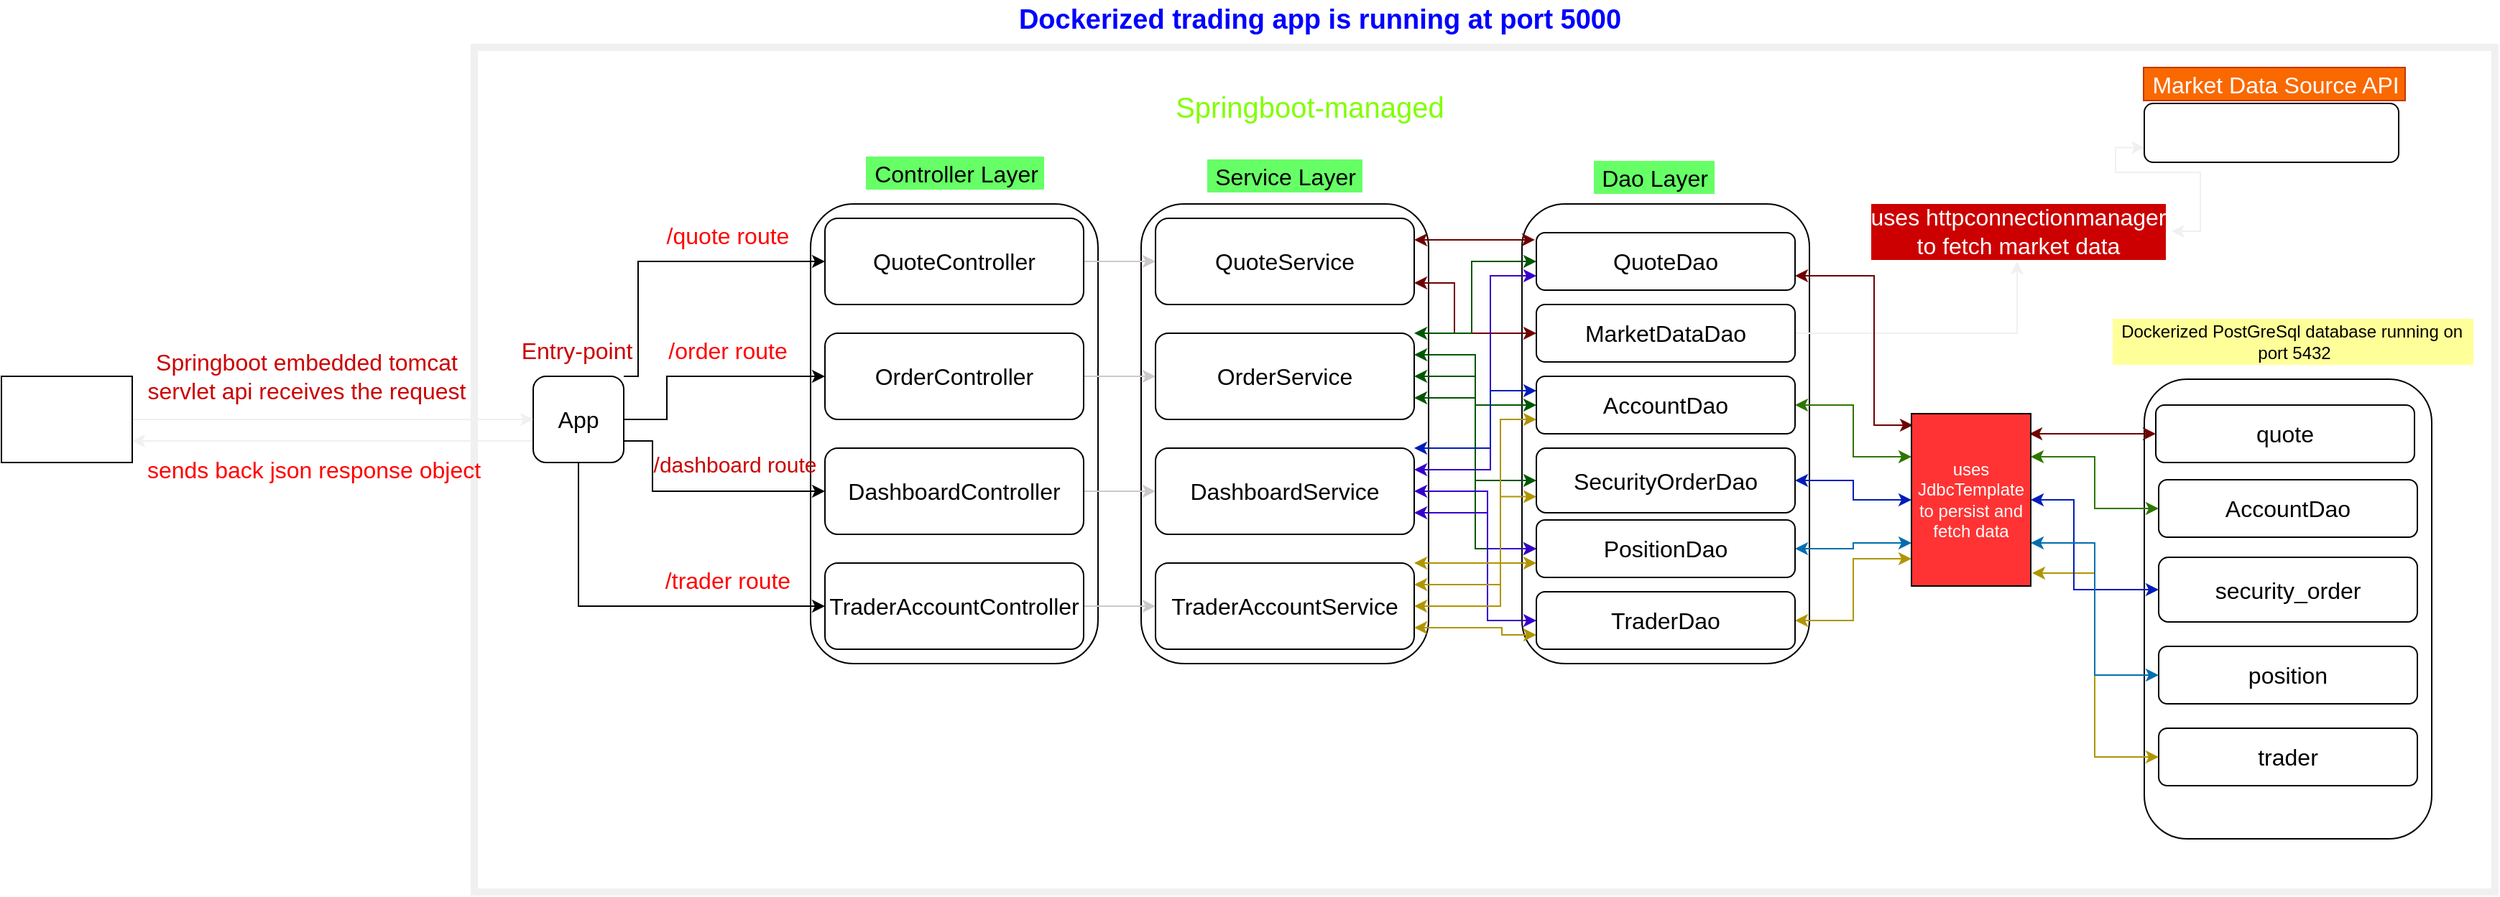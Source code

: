 <mxfile version="13.5.1" type="device"><diagram id="8OO9yimR4winiPTVleyu" name="Page-1"><mxGraphModel dx="946" dy="565" grid="0" gridSize="10" guides="1" tooltips="1" connect="1" arrows="1" fold="1" page="1" pageScale="1" pageWidth="4681" pageHeight="3300" math="0" shadow="0"><root><mxCell id="0"/><mxCell id="1" parent="0"/><mxCell id="0k9ChvlPucscKcNRcJCF-138" value="" style="rounded=0;whiteSpace=wrap;html=1;fillColor=none;fontColor=#FF0000;strokeColor=#F0F0F0;strokeWidth=5;" vertex="1" parent="1"><mxGeometry x="369" y="34" width="1406" height="588" as="geometry"/></mxCell><mxCell id="0k9ChvlPucscKcNRcJCF-140" value="" style="rounded=0;whiteSpace=wrap;html=1;fontSize=14;fontColor=#ffffff;align=center;fillColor=none;strokeColor=#FFFFFF;strokeWidth=5;" vertex="1" parent="1"><mxGeometry x="396" y="96" width="1106" height="391" as="geometry"/></mxCell><mxCell id="0k9ChvlPucscKcNRcJCF-53" value="&lt;span style=&quot;color: rgba(0 , 0 , 0 , 0) ; font-family: monospace ; font-size: 0px ; background-color: rgb(248 , 249 , 250)&quot;&gt;%3CmxGraphModel%3E%3Croot%3E%3CmxCell%20id%3D%220%22%2F%3E%3CmxCell%20id%3D%221%22%20parent%3D%220%22%2F%3E%3CmxCell%20id%3D%222%22%20value%3D%22%22%20style%3D%22rounded%3D1%3BwhiteSpace%3Dwrap%3Bhtml%3D1%3B%22%20vertex%3D%221%22%20parent%3D%221%22%3E%3CmxGeometry%20x%3D%22280%22%20y%3D%22130%22%20width%3D%22200%22%20height%3D%22320%22%20as%3D%22geometry%22%2F%3E%3C%2FmxCell%3E%3CmxCell%20id%3D%223%22%20value%3D%22QuoteController%22%20style%3D%22rounded%3D1%3BwhiteSpace%3Dwrap%3Bhtml%3D1%3B%22%20vertex%3D%221%22%20parent%3D%221%22%3E%3CmxGeometry%20x%3D%22290%22%20y%3D%22140%22%20width%3D%22180%22%20height%3D%2260%22%20as%3D%22geometry%22%2F%3E%3C%2FmxCell%3E%3CmxCell%20id%3D%224%22%20value%3D%22OrderController%22%20style%3D%22rounded%3D1%3BwhiteSpace%3Dwrap%3Bhtml%3D1%3B%22%20vertex%3D%221%22%20parent%3D%221%22%3E%3CmxGeometry%20x%3D%22290%22%20y%3D%22220%22%20width%3D%22180%22%20height%3D%2260%22%20as%3D%22geometry%22%2F%3E%3C%2FmxCell%3E%3CmxCell%20id%3D%225%22%20value%3D%22DashboardController%22%20style%3D%22rounded%3D1%3BwhiteSpace%3Dwrap%3Bhtml%3D1%3B%22%20vertex%3D%221%22%20parent%3D%221%22%3E%3CmxGeometry%20x%3D%22290%22%20y%3D%22300%22%20width%3D%22180%22%20height%3D%2260%22%20as%3D%22geometry%22%2F%3E%3C%2FmxCell%3E%3CmxCell%20id%3D%226%22%20value%3D%22TraderAccountController%22%20style%3D%22rounded%3D1%3BwhiteSpace%3Dwrap%3Bhtml%3D1%3B%22%20vertex%3D%221%22%20parent%3D%221%22%3E%3CmxGeometry%20x%3D%22290%22%20y%3D%22380%22%20width%3D%22180%22%20height%3D%2260%22%20as%3D%22geometry%22%2F%3E%3C%2FmxCell%3E%3CmxCell%20id%3D%227%22%20value%3D%22Controller%20Layer%22%20style%3D%22text%3Bhtml%3D1%3Balign%3Dcenter%3BverticalAlign%3Dmiddle%3Bresizable%3D0%3Bpoints%3D%5B%5D%3Bautosize%3D1%3B%22%20vertex%3D%221%22%20parent%3D%221%22%3E%3CmxGeometry%20x%3D%22320%22%20y%3D%22100%22%20width%3D%22100%22%20height%3D%2220%22%20as%3D%22geometry%22%2F%3E%3C%2FmxCell%3E%3C%2Froot%3E%3C%2FmxGraphModel%3E&lt;/span&gt;" style="rounded=1;whiteSpace=wrap;html=1;" vertex="1" parent="1"><mxGeometry x="1531" y="265" width="200" height="320" as="geometry"/></mxCell><mxCell id="0k9ChvlPucscKcNRcJCF-10" value="&lt;span style=&quot;color: rgba(0 , 0 , 0 , 0) ; font-family: monospace ; font-size: 0px ; background-color: rgb(248 , 249 , 250)&quot;&gt;%3CmxGraphModel%3E%3Croot%3E%3CmxCell%20id%3D%220%22%2F%3E%3CmxCell%20id%3D%221%22%20parent%3D%220%22%2F%3E%3CmxCell%20id%3D%222%22%20value%3D%22%22%20style%3D%22rounded%3D1%3BwhiteSpace%3Dwrap%3Bhtml%3D1%3B%22%20vertex%3D%221%22%20parent%3D%221%22%3E%3CmxGeometry%20x%3D%22280%22%20y%3D%22130%22%20width%3D%22200%22%20height%3D%22320%22%20as%3D%22geometry%22%2F%3E%3C%2FmxCell%3E%3CmxCell%20id%3D%223%22%20value%3D%22QuoteController%22%20style%3D%22rounded%3D1%3BwhiteSpace%3Dwrap%3Bhtml%3D1%3B%22%20vertex%3D%221%22%20parent%3D%221%22%3E%3CmxGeometry%20x%3D%22290%22%20y%3D%22140%22%20width%3D%22180%22%20height%3D%2260%22%20as%3D%22geometry%22%2F%3E%3C%2FmxCell%3E%3CmxCell%20id%3D%224%22%20value%3D%22OrderController%22%20style%3D%22rounded%3D1%3BwhiteSpace%3Dwrap%3Bhtml%3D1%3B%22%20vertex%3D%221%22%20parent%3D%221%22%3E%3CmxGeometry%20x%3D%22290%22%20y%3D%22220%22%20width%3D%22180%22%20height%3D%2260%22%20as%3D%22geometry%22%2F%3E%3C%2FmxCell%3E%3CmxCell%20id%3D%225%22%20value%3D%22DashboardController%22%20style%3D%22rounded%3D1%3BwhiteSpace%3Dwrap%3Bhtml%3D1%3B%22%20vertex%3D%221%22%20parent%3D%221%22%3E%3CmxGeometry%20x%3D%22290%22%20y%3D%22300%22%20width%3D%22180%22%20height%3D%2260%22%20as%3D%22geometry%22%2F%3E%3C%2FmxCell%3E%3CmxCell%20id%3D%226%22%20value%3D%22TraderAccountController%22%20style%3D%22rounded%3D1%3BwhiteSpace%3Dwrap%3Bhtml%3D1%3B%22%20vertex%3D%221%22%20parent%3D%221%22%3E%3CmxGeometry%20x%3D%22290%22%20y%3D%22380%22%20width%3D%22180%22%20height%3D%2260%22%20as%3D%22geometry%22%2F%3E%3C%2FmxCell%3E%3CmxCell%20id%3D%227%22%20value%3D%22Controller%20Layer%22%20style%3D%22text%3Bhtml%3D1%3Balign%3Dcenter%3BverticalAlign%3Dmiddle%3Bresizable%3D0%3Bpoints%3D%5B%5D%3Bautosize%3D1%3B%22%20vertex%3D%221%22%20parent%3D%221%22%3E%3CmxGeometry%20x%3D%22320%22%20y%3D%22100%22%20width%3D%22100%22%20height%3D%2220%22%20as%3D%22geometry%22%2F%3E%3C%2FmxCell%3E%3C%2Froot%3E%3C%2FmxGraphModel%3E&lt;/span&gt;" style="rounded=1;whiteSpace=wrap;html=1;" vertex="1" parent="1"><mxGeometry x="1098" y="143" width="200" height="320" as="geometry"/></mxCell><mxCell id="hGFUhBA0BCOYYZnIhF6e-25" value="" style="rounded=1;whiteSpace=wrap;html=1;" parent="1" vertex="1"><mxGeometry x="833" y="143" width="200" height="320" as="geometry"/></mxCell><mxCell id="hGFUhBA0BCOYYZnIhF6e-9" value="" style="rounded=1;whiteSpace=wrap;html=1;" parent="1" vertex="1"><mxGeometry x="603" y="143" width="200" height="320" as="geometry"/></mxCell><mxCell id="0k9ChvlPucscKcNRcJCF-6" style="edgeStyle=orthogonalEdgeStyle;rounded=0;orthogonalLoop=1;jettySize=auto;html=1;exitX=1;exitY=0.5;exitDx=0;exitDy=0;fillColor=#6a00ff;strokeColor=#CCC8CB;" edge="1" parent="1" source="hGFUhBA0BCOYYZnIhF6e-2" target="hGFUhBA0BCOYYZnIhF6e-26"><mxGeometry relative="1" as="geometry"/></mxCell><mxCell id="hGFUhBA0BCOYYZnIhF6e-2" value="&lt;font style=&quot;font-size: 16px&quot;&gt;QuoteController&lt;/font&gt;" style="rounded=1;whiteSpace=wrap;html=1;" parent="1" vertex="1"><mxGeometry x="613" y="153" width="180" height="60" as="geometry"/></mxCell><mxCell id="0k9ChvlPucscKcNRcJCF-7" style="edgeStyle=orthogonalEdgeStyle;rounded=0;orthogonalLoop=1;jettySize=auto;html=1;exitX=1;exitY=0.5;exitDx=0;exitDy=0;entryX=0;entryY=0.5;entryDx=0;entryDy=0;strokeColor=#CCC8CB;" edge="1" parent="1" source="hGFUhBA0BCOYYZnIhF6e-4" target="hGFUhBA0BCOYYZnIhF6e-27"><mxGeometry relative="1" as="geometry"/></mxCell><mxCell id="hGFUhBA0BCOYYZnIhF6e-4" value="&lt;font style=&quot;font-size: 16px&quot;&gt;OrderController&lt;/font&gt;" style="rounded=1;whiteSpace=wrap;html=1;" parent="1" vertex="1"><mxGeometry x="613" y="233" width="180" height="60" as="geometry"/></mxCell><mxCell id="0k9ChvlPucscKcNRcJCF-8" style="edgeStyle=orthogonalEdgeStyle;rounded=0;orthogonalLoop=1;jettySize=auto;html=1;exitX=1;exitY=0.5;exitDx=0;exitDy=0;entryX=0;entryY=0.5;entryDx=0;entryDy=0;strokeColor=#CCC8CB;" edge="1" parent="1" source="hGFUhBA0BCOYYZnIhF6e-5" target="hGFUhBA0BCOYYZnIhF6e-28"><mxGeometry relative="1" as="geometry"/></mxCell><mxCell id="hGFUhBA0BCOYYZnIhF6e-5" value="&lt;font style=&quot;font-size: 16px&quot;&gt;DashboardController&lt;/font&gt;" style="rounded=1;whiteSpace=wrap;html=1;" parent="1" vertex="1"><mxGeometry x="613" y="313" width="180" height="60" as="geometry"/></mxCell><mxCell id="0k9ChvlPucscKcNRcJCF-9" style="edgeStyle=orthogonalEdgeStyle;rounded=0;orthogonalLoop=1;jettySize=auto;html=1;exitX=1;exitY=0.5;exitDx=0;exitDy=0;strokeColor=#CCC8CB;" edge="1" parent="1" source="hGFUhBA0BCOYYZnIhF6e-6" target="hGFUhBA0BCOYYZnIhF6e-29"><mxGeometry relative="1" as="geometry"/></mxCell><mxCell id="hGFUhBA0BCOYYZnIhF6e-6" value="&lt;font style=&quot;font-size: 16px&quot;&gt;TraderAccountController&lt;/font&gt;" style="rounded=1;whiteSpace=wrap;html=1;" parent="1" vertex="1"><mxGeometry x="613" y="393" width="180" height="60" as="geometry"/></mxCell><mxCell id="hGFUhBA0BCOYYZnIhF6e-14" style="edgeStyle=orthogonalEdgeStyle;rounded=0;orthogonalLoop=1;jettySize=auto;html=1;exitX=1;exitY=0;exitDx=0;exitDy=0;entryX=0;entryY=0.5;entryDx=0;entryDy=0;" parent="1" source="hGFUhBA0BCOYYZnIhF6e-11" target="hGFUhBA0BCOYYZnIhF6e-2" edge="1"><mxGeometry relative="1" as="geometry"><Array as="points"><mxPoint x="483" y="263"/><mxPoint x="483" y="183"/></Array></mxGeometry></mxCell><mxCell id="hGFUhBA0BCOYYZnIhF6e-16" style="edgeStyle=orthogonalEdgeStyle;rounded=0;orthogonalLoop=1;jettySize=auto;html=1;exitX=1;exitY=0.5;exitDx=0;exitDy=0;" parent="1" source="hGFUhBA0BCOYYZnIhF6e-11" target="hGFUhBA0BCOYYZnIhF6e-4" edge="1"><mxGeometry relative="1" as="geometry"><Array as="points"><mxPoint x="503" y="293"/><mxPoint x="503" y="263"/></Array></mxGeometry></mxCell><mxCell id="hGFUhBA0BCOYYZnIhF6e-19" style="edgeStyle=orthogonalEdgeStyle;rounded=0;orthogonalLoop=1;jettySize=auto;html=1;exitX=1;exitY=0.75;exitDx=0;exitDy=0;" parent="1" source="hGFUhBA0BCOYYZnIhF6e-11" target="hGFUhBA0BCOYYZnIhF6e-5" edge="1"><mxGeometry relative="1" as="geometry"><Array as="points"><mxPoint x="493" y="308"/><mxPoint x="493" y="343"/></Array></mxGeometry></mxCell><mxCell id="hGFUhBA0BCOYYZnIhF6e-22" style="edgeStyle=orthogonalEdgeStyle;rounded=0;orthogonalLoop=1;jettySize=auto;html=1;exitX=0.5;exitY=1;exitDx=0;exitDy=0;entryX=0;entryY=0.5;entryDx=0;entryDy=0;" parent="1" source="hGFUhBA0BCOYYZnIhF6e-11" target="hGFUhBA0BCOYYZnIhF6e-6" edge="1"><mxGeometry relative="1" as="geometry"/></mxCell><mxCell id="0k9ChvlPucscKcNRcJCF-136" style="edgeStyle=orthogonalEdgeStyle;rounded=0;orthogonalLoop=1;jettySize=auto;html=1;exitX=0;exitY=0.75;exitDx=0;exitDy=0;entryX=1;entryY=0.75;entryDx=0;entryDy=0;startArrow=none;startFill=0;endArrow=classic;endFill=1;strokeColor=#f0f0f0;fontColor=#FFFFFF;" edge="1" parent="1" source="hGFUhBA0BCOYYZnIhF6e-11" target="0k9ChvlPucscKcNRcJCF-131"><mxGeometry relative="1" as="geometry"/></mxCell><mxCell id="hGFUhBA0BCOYYZnIhF6e-11" value="App" style="rounded=1;whiteSpace=wrap;html=1;fontSize=16;" parent="1" vertex="1"><mxGeometry x="410" y="263" width="63" height="60" as="geometry"/></mxCell><mxCell id="hGFUhBA0BCOYYZnIhF6e-12" value="Entry-point" style="text;html=1;align=center;verticalAlign=middle;resizable=0;points=[];autosize=1;fontColor=#CC0000;fontSize=16;" parent="1" vertex="1"><mxGeometry x="396" y="233" width="87" height="23" as="geometry"/></mxCell><mxCell id="hGFUhBA0BCOYYZnIhF6e-15" value="/quote route" style="text;html=1;align=center;verticalAlign=middle;resizable=0;points=[];autosize=1;fontColor=#FF0000;fontSize=16;" parent="1" vertex="1"><mxGeometry x="497" y="153" width="95" height="23" as="geometry"/></mxCell><mxCell id="hGFUhBA0BCOYYZnIhF6e-18" value="/order route" style="text;html=1;align=center;verticalAlign=middle;resizable=0;points=[];autosize=1;fontColor=#FF0000;labelBorderColor=none;fontSize=16;" parent="1" vertex="1"><mxGeometry x="498" y="233" width="93" height="23" as="geometry"/></mxCell><mxCell id="hGFUhBA0BCOYYZnIhF6e-20" value="/dashboard route" style="text;html=1;align=center;verticalAlign=middle;resizable=0;points=[];autosize=1;labelBorderColor=none;rounded=0;glass=0;fontColor=#CC0000;fontSize=15;" parent="1" vertex="1"><mxGeometry x="488" y="313" width="123" height="22" as="geometry"/></mxCell><mxCell id="hGFUhBA0BCOYYZnIhF6e-23" value="/trader route" style="text;html=1;align=center;verticalAlign=middle;resizable=0;points=[];autosize=1;fontColor=#FF0000;fontSize=16;" parent="1" vertex="1"><mxGeometry x="496" y="393" width="97" height="23" as="geometry"/></mxCell><mxCell id="0k9ChvlPucscKcNRcJCF-23" style="edgeStyle=orthogonalEdgeStyle;rounded=0;orthogonalLoop=1;jettySize=auto;html=1;exitX=1;exitY=0.75;exitDx=0;exitDy=0;entryX=0;entryY=0.5;entryDx=0;entryDy=0;strokeColor=#6F0000;fillColor=#a20025;startArrow=classic;startFill=1;" edge="1" parent="1" source="hGFUhBA0BCOYYZnIhF6e-26" target="0k9ChvlPucscKcNRcJCF-16"><mxGeometry relative="1" as="geometry"><Array as="points"><mxPoint x="1051" y="198"/><mxPoint x="1051" y="233"/></Array></mxGeometry></mxCell><mxCell id="hGFUhBA0BCOYYZnIhF6e-26" value="&lt;font style=&quot;font-size: 16px&quot;&gt;QuoteService&lt;/font&gt;" style="rounded=1;whiteSpace=wrap;html=1;" parent="1" vertex="1"><mxGeometry x="843" y="153" width="180" height="60" as="geometry"/></mxCell><mxCell id="0k9ChvlPucscKcNRcJCF-24" style="edgeStyle=orthogonalEdgeStyle;rounded=0;orthogonalLoop=1;jettySize=auto;html=1;strokeColor=#005700;fillColor=#008a00;startArrow=classic;startFill=1;" edge="1" parent="1" source="hGFUhBA0BCOYYZnIhF6e-27" target="0k9ChvlPucscKcNRcJCF-11"><mxGeometry relative="1" as="geometry"/></mxCell><mxCell id="0k9ChvlPucscKcNRcJCF-25" style="edgeStyle=orthogonalEdgeStyle;rounded=0;orthogonalLoop=1;jettySize=auto;html=1;exitX=1;exitY=0.75;exitDx=0;exitDy=0;entryX=0;entryY=0.5;entryDx=0;entryDy=0;strokeColor=#005700;fillColor=#008a00;startArrow=classic;startFill=1;" edge="1" parent="1" source="hGFUhBA0BCOYYZnIhF6e-27" target="0k9ChvlPucscKcNRcJCF-19"><mxGeometry relative="1" as="geometry"/></mxCell><mxCell id="0k9ChvlPucscKcNRcJCF-27" style="edgeStyle=orthogonalEdgeStyle;rounded=0;orthogonalLoop=1;jettySize=auto;html=1;exitX=1;exitY=0.25;exitDx=0;exitDy=0;entryX=0;entryY=0.5;entryDx=0;entryDy=0;strokeColor=#005700;fillColor=#008a00;startArrow=classic;startFill=1;" edge="1" parent="1" source="hGFUhBA0BCOYYZnIhF6e-27" target="0k9ChvlPucscKcNRcJCF-17"><mxGeometry relative="1" as="geometry"/></mxCell><mxCell id="0k9ChvlPucscKcNRcJCF-34" style="edgeStyle=orthogonalEdgeStyle;rounded=0;orthogonalLoop=1;jettySize=auto;html=1;exitX=1;exitY=0;exitDx=0;exitDy=0;entryX=0;entryY=0.5;entryDx=0;entryDy=0;strokeColor=#005700;fillColor=#008a00;startArrow=classic;startFill=1;" edge="1" parent="1" source="hGFUhBA0BCOYYZnIhF6e-27" target="0k9ChvlPucscKcNRcJCF-18"><mxGeometry relative="1" as="geometry"><Array as="points"><mxPoint x="1063" y="233"/><mxPoint x="1063" y="183"/></Array></mxGeometry></mxCell><mxCell id="hGFUhBA0BCOYYZnIhF6e-27" value="&lt;font style=&quot;font-size: 16px&quot;&gt;OrderService&lt;/font&gt;" style="rounded=1;whiteSpace=wrap;html=1;" parent="1" vertex="1"><mxGeometry x="843" y="233" width="180" height="60" as="geometry"/></mxCell><mxCell id="0k9ChvlPucscKcNRcJCF-29" style="edgeStyle=orthogonalEdgeStyle;rounded=0;orthogonalLoop=1;jettySize=auto;html=1;exitX=1;exitY=0.5;exitDx=0;exitDy=0;entryX=0;entryY=0.5;entryDx=0;entryDy=0;strokeColor=#3700CC;fillColor=#6a00ff;startArrow=classic;startFill=1;" edge="1" parent="1" source="hGFUhBA0BCOYYZnIhF6e-28" target="0k9ChvlPucscKcNRcJCF-17"><mxGeometry relative="1" as="geometry"><Array as="points"><mxPoint x="1074" y="343"/><mxPoint x="1074" y="383"/></Array></mxGeometry></mxCell><mxCell id="0k9ChvlPucscKcNRcJCF-30" style="edgeStyle=orthogonalEdgeStyle;rounded=0;orthogonalLoop=1;jettySize=auto;html=1;exitX=1;exitY=0.75;exitDx=0;exitDy=0;entryX=0;entryY=0.5;entryDx=0;entryDy=0;strokeColor=#3700CC;fillColor=#6a00ff;startArrow=classic;startFill=1;" edge="1" parent="1" source="hGFUhBA0BCOYYZnIhF6e-28" target="0k9ChvlPucscKcNRcJCF-20"><mxGeometry relative="1" as="geometry"><Array as="points"><mxPoint x="1074" y="358"/><mxPoint x="1074" y="433"/></Array></mxGeometry></mxCell><mxCell id="0k9ChvlPucscKcNRcJCF-35" style="edgeStyle=orthogonalEdgeStyle;rounded=0;orthogonalLoop=1;jettySize=auto;html=1;exitX=1;exitY=0.25;exitDx=0;exitDy=0;entryX=0;entryY=0.75;entryDx=0;entryDy=0;strokeColor=#3700CC;fillColor=#6a00ff;startArrow=classic;startFill=1;" edge="1" parent="1" source="hGFUhBA0BCOYYZnIhF6e-28" target="0k9ChvlPucscKcNRcJCF-18"><mxGeometry relative="1" as="geometry"><Array as="points"><mxPoint x="1076" y="328"/><mxPoint x="1076" y="193"/></Array></mxGeometry></mxCell><mxCell id="0k9ChvlPucscKcNRcJCF-40" style="edgeStyle=orthogonalEdgeStyle;rounded=0;orthogonalLoop=1;jettySize=auto;html=1;exitX=1;exitY=0;exitDx=0;exitDy=0;entryX=0;entryY=0.25;entryDx=0;entryDy=0;strokeColor=#001DBC;fillColor=#0050ef;startArrow=classic;startFill=1;" edge="1" parent="1" source="hGFUhBA0BCOYYZnIhF6e-28" target="0k9ChvlPucscKcNRcJCF-11"><mxGeometry relative="1" as="geometry"><Array as="points"><mxPoint x="1076" y="313"/><mxPoint x="1076" y="273"/></Array></mxGeometry></mxCell><mxCell id="hGFUhBA0BCOYYZnIhF6e-28" value="&lt;font style=&quot;font-size: 16px&quot;&gt;DashboardService&lt;/font&gt;" style="rounded=1;whiteSpace=wrap;html=1;" parent="1" vertex="1"><mxGeometry x="843" y="313" width="180" height="60" as="geometry"/></mxCell><mxCell id="0k9ChvlPucscKcNRcJCF-36" style="edgeStyle=orthogonalEdgeStyle;rounded=0;orthogonalLoop=1;jettySize=auto;html=1;exitX=1;exitY=0.75;exitDx=0;exitDy=0;entryX=0;entryY=0.75;entryDx=0;entryDy=0;strokeColor=#B09500;fillColor=#e3c800;startArrow=classic;startFill=1;" edge="1" parent="1" source="hGFUhBA0BCOYYZnIhF6e-29" target="0k9ChvlPucscKcNRcJCF-20"><mxGeometry relative="1" as="geometry"><Array as="points"><mxPoint x="1084" y="438"/><mxPoint x="1084" y="443"/></Array></mxGeometry></mxCell><mxCell id="0k9ChvlPucscKcNRcJCF-37" style="edgeStyle=orthogonalEdgeStyle;rounded=0;orthogonalLoop=1;jettySize=auto;html=1;exitX=1;exitY=0.5;exitDx=0;exitDy=0;entryX=0;entryY=0.75;entryDx=0;entryDy=0;strokeColor=#B09500;fillColor=#e3c800;startArrow=classic;startFill=1;" edge="1" parent="1" source="hGFUhBA0BCOYYZnIhF6e-29" target="0k9ChvlPucscKcNRcJCF-11"><mxGeometry relative="1" as="geometry"><Array as="points"><mxPoint x="1083" y="423"/><mxPoint x="1083" y="293"/></Array></mxGeometry></mxCell><mxCell id="0k9ChvlPucscKcNRcJCF-38" style="edgeStyle=orthogonalEdgeStyle;rounded=0;orthogonalLoop=1;jettySize=auto;html=1;exitX=1;exitY=0.25;exitDx=0;exitDy=0;entryX=0;entryY=0.75;entryDx=0;entryDy=0;strokeColor=#B09500;fillColor=#e3c800;startArrow=classic;startFill=1;" edge="1" parent="1" source="hGFUhBA0BCOYYZnIhF6e-29" target="0k9ChvlPucscKcNRcJCF-17"><mxGeometry relative="1" as="geometry"><Array as="points"><mxPoint x="1083" y="408"/><mxPoint x="1083" y="393"/></Array></mxGeometry></mxCell><mxCell id="0k9ChvlPucscKcNRcJCF-39" style="edgeStyle=orthogonalEdgeStyle;rounded=0;orthogonalLoop=1;jettySize=auto;html=1;exitX=1;exitY=0;exitDx=0;exitDy=0;entryX=0;entryY=0.75;entryDx=0;entryDy=0;strokeColor=#B09500;fillColor=#e3c800;startArrow=classic;startFill=1;" edge="1" parent="1" source="hGFUhBA0BCOYYZnIhF6e-29" target="0k9ChvlPucscKcNRcJCF-19"><mxGeometry relative="1" as="geometry"><Array as="points"><mxPoint x="1083" y="393"/><mxPoint x="1083" y="347"/></Array></mxGeometry></mxCell><mxCell id="hGFUhBA0BCOYYZnIhF6e-29" value="&lt;font style=&quot;font-size: 16px&quot;&gt;TraderAccountService&lt;/font&gt;" style="rounded=1;whiteSpace=wrap;html=1;" parent="1" vertex="1"><mxGeometry x="843" y="393" width="180" height="60" as="geometry"/></mxCell><mxCell id="0k9ChvlPucscKcNRcJCF-159" style="edgeStyle=orthogonalEdgeStyle;rounded=0;orthogonalLoop=1;jettySize=auto;html=1;exitX=1;exitY=0.5;exitDx=0;exitDy=0;entryX=0.25;entryY=1;entryDx=0;entryDy=0;startArrow=classic;startFill=1;endArrow=classic;endFill=1;strokeColor=#2D7600;fontSize=12;fontColor=#FFFFFF;fillColor=#60a917;" edge="1" parent="1" source="0k9ChvlPucscKcNRcJCF-11" target="0k9ChvlPucscKcNRcJCF-158"><mxGeometry relative="1" as="geometry"/></mxCell><mxCell id="0k9ChvlPucscKcNRcJCF-11" value="&lt;font style=&quot;font-size: 16px&quot;&gt;AccountDao&lt;/font&gt;" style="rounded=1;whiteSpace=wrap;html=1;" vertex="1" parent="1"><mxGeometry x="1108" y="263" width="180" height="40" as="geometry"/></mxCell><mxCell id="0k9ChvlPucscKcNRcJCF-15" value="Dao Layer" style="text;html=1;align=center;verticalAlign=middle;resizable=0;points=[];autosize=1;fillColor=#66FF66;fontColor=#000000;fontSize=16;" vertex="1" parent="1"><mxGeometry x="1148" y="113" width="84" height="23" as="geometry"/></mxCell><mxCell id="0k9ChvlPucscKcNRcJCF-143" style="edgeStyle=orthogonalEdgeStyle;rounded=0;orthogonalLoop=1;jettySize=auto;html=1;exitX=1;exitY=0.5;exitDx=0;exitDy=0;startArrow=none;startFill=0;endArrow=classic;endFill=1;strokeColor=#f0f0f0;fontSize=16;fontColor=#FFFFFF;" edge="1" parent="1" source="0k9ChvlPucscKcNRcJCF-16" target="0k9ChvlPucscKcNRcJCF-118"><mxGeometry relative="1" as="geometry"/></mxCell><mxCell id="0k9ChvlPucscKcNRcJCF-16" value="&lt;font style=&quot;font-size: 16px&quot;&gt;MarketDataDao&lt;/font&gt;" style="rounded=1;whiteSpace=wrap;html=1;" vertex="1" parent="1"><mxGeometry x="1108" y="213" width="180" height="40" as="geometry"/></mxCell><mxCell id="0k9ChvlPucscKcNRcJCF-166" style="edgeStyle=orthogonalEdgeStyle;rounded=0;orthogonalLoop=1;jettySize=auto;html=1;exitX=1;exitY=0.5;exitDx=0;exitDy=0;entryX=0.75;entryY=1;entryDx=0;entryDy=0;startArrow=classic;startFill=1;endArrow=classic;endFill=1;strokeColor=#006EAF;fontSize=12;fontColor=#FFFFFF;fillColor=#1ba1e2;" edge="1" parent="1" source="0k9ChvlPucscKcNRcJCF-17" target="0k9ChvlPucscKcNRcJCF-158"><mxGeometry relative="1" as="geometry"/></mxCell><mxCell id="0k9ChvlPucscKcNRcJCF-17" value="&lt;font style=&quot;font-size: 16px&quot;&gt;PositionDao&lt;/font&gt;" style="rounded=1;whiteSpace=wrap;html=1;" vertex="1" parent="1"><mxGeometry x="1108" y="363" width="180" height="40" as="geometry"/></mxCell><mxCell id="0k9ChvlPucscKcNRcJCF-119" style="edgeStyle=orthogonalEdgeStyle;rounded=0;orthogonalLoop=1;jettySize=auto;html=1;exitX=1;exitY=0.5;exitDx=0;exitDy=0;entryX=0;entryY=0.75;entryDx=0;entryDy=0;startArrow=classic;startFill=1;endArrow=classic;endFill=1;strokeColor=#f0f0f0;fontColor=#CC0000;" edge="1" parent="1" source="0k9ChvlPucscKcNRcJCF-118" target="0k9ChvlPucscKcNRcJCF-116"><mxGeometry relative="1" as="geometry"/></mxCell><mxCell id="0k9ChvlPucscKcNRcJCF-162" style="edgeStyle=orthogonalEdgeStyle;rounded=0;orthogonalLoop=1;jettySize=auto;html=1;exitX=1;exitY=0.75;exitDx=0;exitDy=0;entryX=0.067;entryY=0.988;entryDx=0;entryDy=0;entryPerimeter=0;startArrow=classic;startFill=1;endArrow=classic;endFill=1;strokeColor=#6F0000;fontSize=12;fontColor=#FFFFFF;fillColor=#a20025;" edge="1" parent="1" source="0k9ChvlPucscKcNRcJCF-18" target="0k9ChvlPucscKcNRcJCF-158"><mxGeometry relative="1" as="geometry"><Array as="points"><mxPoint x="1343" y="193"/><mxPoint x="1343" y="297"/></Array></mxGeometry></mxCell><mxCell id="0k9ChvlPucscKcNRcJCF-18" value="&lt;font style=&quot;font-size: 16px&quot;&gt;QuoteDao&lt;/font&gt;" style="rounded=1;whiteSpace=wrap;html=1;" vertex="1" parent="1"><mxGeometry x="1108" y="163" width="180" height="40" as="geometry"/></mxCell><mxCell id="0k9ChvlPucscKcNRcJCF-164" style="edgeStyle=orthogonalEdgeStyle;rounded=0;orthogonalLoop=1;jettySize=auto;html=1;exitX=1;exitY=0.5;exitDx=0;exitDy=0;startArrow=classic;startFill=1;endArrow=classic;endFill=1;strokeColor=#001DBC;fontSize=12;fontColor=#FFFFFF;fillColor=#0050ef;" edge="1" parent="1" source="0k9ChvlPucscKcNRcJCF-19" target="0k9ChvlPucscKcNRcJCF-158"><mxGeometry relative="1" as="geometry"/></mxCell><mxCell id="0k9ChvlPucscKcNRcJCF-19" value="&lt;font style=&quot;font-size: 16px&quot;&gt;SecurityOrderDao&lt;/font&gt;" style="rounded=1;whiteSpace=wrap;html=1;" vertex="1" parent="1"><mxGeometry x="1108" y="313" width="180" height="45" as="geometry"/></mxCell><mxCell id="0k9ChvlPucscKcNRcJCF-168" style="edgeStyle=orthogonalEdgeStyle;rounded=0;orthogonalLoop=1;jettySize=auto;html=1;exitX=1;exitY=0.5;exitDx=0;exitDy=0;entryX=0.842;entryY=1;entryDx=0;entryDy=0;entryPerimeter=0;startArrow=classic;startFill=1;endArrow=classic;endFill=1;strokeColor=#B09500;fontSize=12;fontColor=#FFFFFF;fillColor=#e3c800;" edge="1" parent="1" source="0k9ChvlPucscKcNRcJCF-20" target="0k9ChvlPucscKcNRcJCF-158"><mxGeometry relative="1" as="geometry"/></mxCell><mxCell id="0k9ChvlPucscKcNRcJCF-20" value="&lt;font style=&quot;font-size: 16px&quot;&gt;TraderDao&lt;/font&gt;" style="rounded=1;whiteSpace=wrap;html=1;" vertex="1" parent="1"><mxGeometry x="1108" y="413" width="180" height="40" as="geometry"/></mxCell><mxCell id="0k9ChvlPucscKcNRcJCF-42" value="&lt;font style=&quot;font-size: 12px&quot;&gt;Dockerized PostGreSql database running on&amp;nbsp;&lt;br&gt;port 5432&lt;/font&gt;" style="text;html=1;align=center;verticalAlign=middle;resizable=0;points=[];autosize=1;fillColor=#FFFF99;fontColor=#000000;" vertex="1" parent="1"><mxGeometry x="1509" y="223" width="251" height="32" as="geometry"/></mxCell><mxCell id="0k9ChvlPucscKcNRcJCF-50" style="edgeStyle=orthogonalEdgeStyle;rounded=0;orthogonalLoop=1;jettySize=auto;html=1;exitX=1;exitY=0.25;exitDx=0;exitDy=0;entryX=0.045;entryY=0.078;entryDx=0;entryDy=0;entryPerimeter=0;startArrow=classic;startFill=1;endArrow=classic;endFill=1;fillColor=#a20025;strokeColor=#6F0000;" edge="1" parent="1" source="hGFUhBA0BCOYYZnIhF6e-26" target="0k9ChvlPucscKcNRcJCF-10"><mxGeometry relative="1" as="geometry"/></mxCell><mxCell id="0k9ChvlPucscKcNRcJCF-54" value="&lt;font style=&quot;font-size: 16px&quot;&gt;AccountDao&lt;/font&gt;" style="rounded=1;whiteSpace=wrap;html=1;" vertex="1" parent="1"><mxGeometry x="1541" y="335" width="180" height="40" as="geometry"/></mxCell><mxCell id="0k9ChvlPucscKcNRcJCF-57" value="position" style="rounded=1;whiteSpace=wrap;html=1;fontSize=16;" vertex="1" parent="1"><mxGeometry x="1541" y="451" width="180" height="40" as="geometry"/></mxCell><mxCell id="0k9ChvlPucscKcNRcJCF-163" style="edgeStyle=orthogonalEdgeStyle;rounded=0;orthogonalLoop=1;jettySize=auto;html=1;exitX=0;exitY=0.5;exitDx=0;exitDy=0;entryX=0.117;entryY=0.012;entryDx=0;entryDy=0;entryPerimeter=0;startArrow=classic;startFill=1;endArrow=classic;endFill=1;strokeColor=#6F0000;fontSize=12;fontColor=#FFFFFF;fillColor=#a20025;" edge="1" parent="1" source="0k9ChvlPucscKcNRcJCF-58" target="0k9ChvlPucscKcNRcJCF-158"><mxGeometry relative="1" as="geometry"/></mxCell><mxCell id="0k9ChvlPucscKcNRcJCF-58" value="quote" style="rounded=1;whiteSpace=wrap;html=1;fontSize=16;" vertex="1" parent="1"><mxGeometry x="1539" y="283" width="180" height="40" as="geometry"/></mxCell><mxCell id="0k9ChvlPucscKcNRcJCF-59" value="&lt;span style=&quot;font-size: 16px&quot;&gt;security_order&lt;/span&gt;" style="rounded=1;whiteSpace=wrap;html=1;" vertex="1" parent="1"><mxGeometry x="1541" y="389" width="180" height="45" as="geometry"/></mxCell><mxCell id="0k9ChvlPucscKcNRcJCF-169" style="edgeStyle=orthogonalEdgeStyle;rounded=0;orthogonalLoop=1;jettySize=auto;html=1;exitX=0;exitY=0.5;exitDx=0;exitDy=0;entryX=0.925;entryY=-0.012;entryDx=0;entryDy=0;entryPerimeter=0;startArrow=classic;startFill=1;endArrow=classic;endFill=1;strokeColor=#B09500;fontSize=12;fontColor=#FFFFFF;fillColor=#e3c800;" edge="1" parent="1" source="0k9ChvlPucscKcNRcJCF-60" target="0k9ChvlPucscKcNRcJCF-158"><mxGeometry relative="1" as="geometry"/></mxCell><mxCell id="0k9ChvlPucscKcNRcJCF-60" value="trader" style="rounded=1;whiteSpace=wrap;html=1;fontSize=16;" vertex="1" parent="1"><mxGeometry x="1541" y="508" width="180" height="40" as="geometry"/></mxCell><mxCell id="0k9ChvlPucscKcNRcJCF-79" value="Service Layer" style="text;html=1;align=center;verticalAlign=middle;resizable=0;points=[];autosize=1;fillColor=#66FF66;fontColor=#000000;fontSize=16;" vertex="1" parent="1"><mxGeometry x="879" y="112" width="108" height="23" as="geometry"/></mxCell><mxCell id="0k9ChvlPucscKcNRcJCF-97" value="&lt;font style=&quot;font-size: 16px;&quot;&gt;Controller Layer&lt;/font&gt;" style="text;html=1;align=center;verticalAlign=middle;resizable=0;points=[];autosize=1;fillColor=#66FF66;fontColor=#000000;fontSize=16;" vertex="1" parent="1"><mxGeometry x="641.5" y="110" width="124" height="23" as="geometry"/></mxCell><mxCell id="0k9ChvlPucscKcNRcJCF-114" value="&lt;font color=&quot;#ffffff&quot; style=&quot;font-size: 16px;&quot;&gt;Market Data Source API&lt;/font&gt;" style="text;html=1;align=center;verticalAlign=middle;resizable=0;points=[];autosize=1;fontColor=#ffffff;fillColor=#fa6800;strokeColor=#C73500;fontSize=16;" vertex="1" parent="1"><mxGeometry x="1530.5" y="48" width="182" height="23" as="geometry"/></mxCell><mxCell id="0k9ChvlPucscKcNRcJCF-116" value="&lt;font color=&quot;#ffffff&quot; style=&quot;font-size: 16px;&quot;&gt;IEX API&lt;/font&gt;" style="rounded=1;whiteSpace=wrap;html=1;fillColor=none;fontColor=#000000;fontSize=16;" vertex="1" parent="1"><mxGeometry x="1531" y="73" width="177" height="41" as="geometry"/></mxCell><mxCell id="0k9ChvlPucscKcNRcJCF-118" value="uses httpconnectionmanager &lt;br style=&quot;font-size: 16px;&quot;&gt;to fetch market data" style="text;html=1;align=center;verticalAlign=middle;resizable=0;points=[];autosize=1;fontSize=16;labelBackgroundColor=#CC0000;fontColor=#FFFFFF;" vertex="1" parent="1"><mxGeometry x="1335" y="141" width="215" height="42" as="geometry"/></mxCell><mxCell id="0k9ChvlPucscKcNRcJCF-132" style="edgeStyle=orthogonalEdgeStyle;rounded=0;orthogonalLoop=1;jettySize=auto;html=1;exitX=1;exitY=0.5;exitDx=0;exitDy=0;startArrow=none;startFill=0;endArrow=classic;endFill=1;strokeColor=#f0f0f0;fontColor=#CC0000;" edge="1" parent="1" source="0k9ChvlPucscKcNRcJCF-131" target="hGFUhBA0BCOYYZnIhF6e-11"><mxGeometry relative="1" as="geometry"/></mxCell><mxCell id="0k9ChvlPucscKcNRcJCF-131" value="client sends a request" style="whiteSpace=wrap;html=1;fillColor=none;fontColor=#FFFFFF;fontSize=16;" vertex="1" parent="1"><mxGeometry x="40" y="263" width="91" height="60" as="geometry"/></mxCell><mxCell id="0k9ChvlPucscKcNRcJCF-134" value="Springboot embedded tomcat &lt;br style=&quot;font-size: 16px;&quot;&gt;servlet api receives the request" style="text;html=1;align=center;verticalAlign=middle;resizable=0;points=[];autosize=1;fontColor=#CC0000;fontSize=16;" vertex="1" parent="1"><mxGeometry x="136" y="242" width="231" height="42" as="geometry"/></mxCell><mxCell id="0k9ChvlPucscKcNRcJCF-137" value="sends back json response object" style="text;html=1;align=center;verticalAlign=middle;resizable=0;points=[];autosize=1;fontColor=#FF0000;fontSize=16;" vertex="1" parent="1"><mxGeometry x="136" y="316.5" width="242" height="23" as="geometry"/></mxCell><mxCell id="0k9ChvlPucscKcNRcJCF-139" value="Dockerized trading app is running at port 5000" style="text;html=1;align=center;verticalAlign=middle;resizable=0;points=[];autosize=1;fontStyle=1;fontSize=19;fontColor=#0000FF;" vertex="1" parent="1"><mxGeometry x="742" y="1" width="429" height="27" as="geometry"/></mxCell><mxCell id="0k9ChvlPucscKcNRcJCF-141" value="&lt;font style=&quot;font-size: 20px&quot;&gt;Springboot-managed&lt;/font&gt;" style="text;html=1;strokeColor=none;fillColor=none;align=center;verticalAlign=middle;whiteSpace=wrap;rounded=0;fontSize=19;fontColor=#80FF00;" vertex="1" parent="1"><mxGeometry x="793" y="66" width="315" height="20" as="geometry"/></mxCell><mxCell id="0k9ChvlPucscKcNRcJCF-160" style="edgeStyle=orthogonalEdgeStyle;rounded=0;orthogonalLoop=1;jettySize=auto;html=1;exitX=0.25;exitY=0;exitDx=0;exitDy=0;entryX=0;entryY=0.5;entryDx=0;entryDy=0;startArrow=classic;startFill=1;endArrow=classic;endFill=1;strokeColor=#2D7600;fontSize=12;fontColor=#FFFFFF;fillColor=#60a917;" edge="1" parent="1" source="0k9ChvlPucscKcNRcJCF-158" target="0k9ChvlPucscKcNRcJCF-54"><mxGeometry relative="1" as="geometry"/></mxCell><mxCell id="0k9ChvlPucscKcNRcJCF-165" style="edgeStyle=orthogonalEdgeStyle;rounded=0;orthogonalLoop=1;jettySize=auto;html=1;exitX=0.5;exitY=0;exitDx=0;exitDy=0;entryX=0;entryY=0.5;entryDx=0;entryDy=0;startArrow=classic;startFill=1;endArrow=classic;endFill=1;strokeColor=#001DBC;fontSize=12;fontColor=#FFFFFF;fillColor=#0050ef;" edge="1" parent="1" source="0k9ChvlPucscKcNRcJCF-158" target="0k9ChvlPucscKcNRcJCF-59"><mxGeometry relative="1" as="geometry"><Array as="points"><mxPoint x="1482" y="349"/><mxPoint x="1482" y="412"/></Array></mxGeometry></mxCell><mxCell id="0k9ChvlPucscKcNRcJCF-167" style="edgeStyle=orthogonalEdgeStyle;rounded=0;orthogonalLoop=1;jettySize=auto;html=1;exitX=0.75;exitY=0;exitDx=0;exitDy=0;entryX=0;entryY=0.5;entryDx=0;entryDy=0;startArrow=classic;startFill=1;endArrow=classic;endFill=1;strokeColor=#006EAF;fontSize=12;fontColor=#FFFFFF;fillColor=#1ba1e2;" edge="1" parent="1" source="0k9ChvlPucscKcNRcJCF-158" target="0k9ChvlPucscKcNRcJCF-57"><mxGeometry relative="1" as="geometry"/></mxCell><mxCell id="0k9ChvlPucscKcNRcJCF-158" value="uses JdbcTemplate to persist and fetch data" style="rounded=0;whiteSpace=wrap;html=1;labelBackgroundColor=none;fontSize=12;fontColor=#FFFFFF;align=center;fillColor=#FF3333;direction=south;" vertex="1" parent="1"><mxGeometry x="1369" y="289" width="83" height="120" as="geometry"/></mxCell></root></mxGraphModel></diagram></mxfile>
